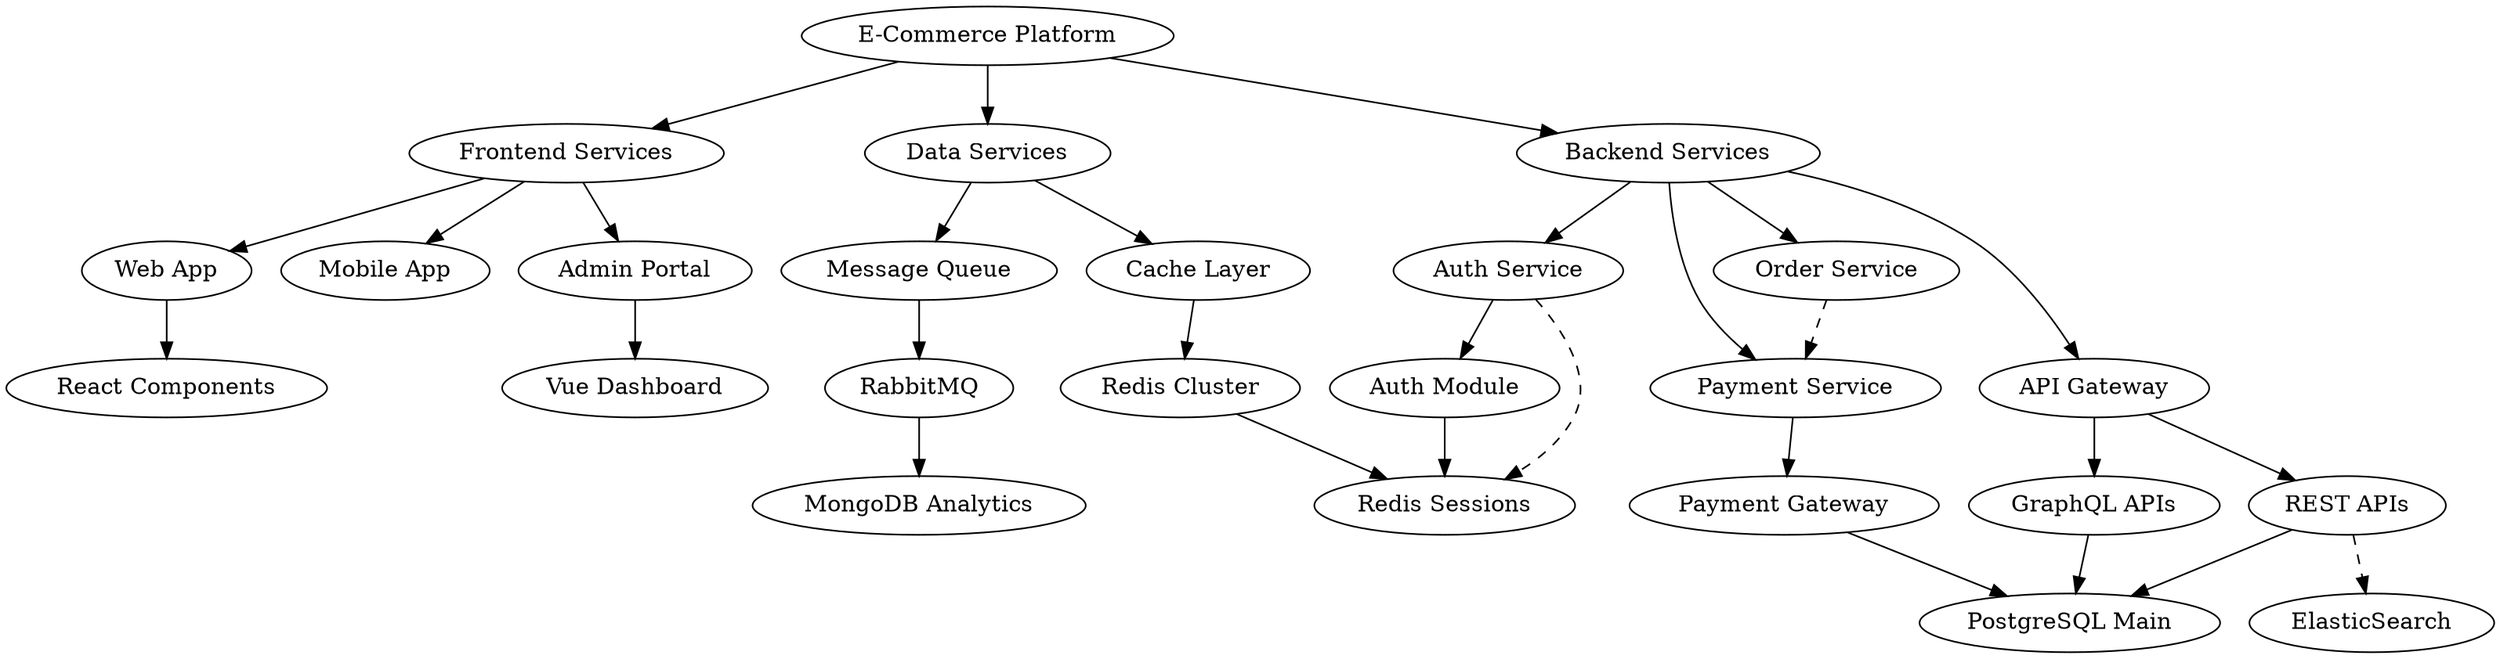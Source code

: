 digraph SoftwareArchitecture {
    // System level
    "E-Commerce Platform" [type="organization", level="4"];
    
    // Service layer
    "Frontend Services" [type="lob", level="3"];
    "Backend Services" [type="lob", level="3"];
    "Data Services" [type="lob", level="3"];
    
    // Application layer
    "Web App" [type="site", level="2"];
    "Mobile App" [type="site", level="2"];
    "Admin Portal" [type="site", level="2"];
    "API Gateway" [type="site", level="2"];
    "Auth Service" [type="site", level="2"];
    "Order Service" [type="site", level="2"];
    "Payment Service" [type="site", level="2"];
    "Cache Layer" [type="site", level="2"];
    "Message Queue" [type="site", level="2"];
    
    // Component layer
    "React Components" [type="team", level="1"];
    "Vue Dashboard" [type="team", level="1"];
    "REST APIs" [type="team", level="1"];
    "GraphQL APIs" [type="team", level="1"];
    "Auth Module" [type="team", level="1"];
    "Payment Gateway" [type="team", level="1"];
    "Redis Cluster" [type="team", level="1"];
    "RabbitMQ" [type="team", level="1"];
    
    // Database layer
    "PostgreSQL Main" [type="user", level="0"];
    "MongoDB Analytics" [type="user", level="0"];
    "ElasticSearch" [type="user", level="0"];
    "Redis Sessions" [type="user", level="0"];
    
    // Connections
    "E-Commerce Platform" -> "Frontend Services";
    "E-Commerce Platform" -> "Backend Services";
    "E-Commerce Platform" -> "Data Services";
    
    "Frontend Services" -> "Web App";
    "Frontend Services" -> "Mobile App";
    "Frontend Services" -> "Admin Portal";
    
    "Backend Services" -> "API Gateway";
    "Backend Services" -> "Auth Service";
    "Backend Services" -> "Order Service";
    "Backend Services" -> "Payment Service";
    
    "Data Services" -> "Cache Layer";
    "Data Services" -> "Message Queue";
    
    "Web App" -> "React Components";
    "Admin Portal" -> "Vue Dashboard";
    "API Gateway" -> "REST APIs";
    "API Gateway" -> "GraphQL APIs";
    "Auth Service" -> "Auth Module";
    "Payment Service" -> "Payment Gateway";
    "Cache Layer" -> "Redis Cluster";
    "Message Queue" -> "RabbitMQ";
    
    "REST APIs" -> "PostgreSQL Main";
    "GraphQL APIs" -> "PostgreSQL Main";
    "Auth Module" -> "Redis Sessions";
    "Payment Gateway" -> "PostgreSQL Main";
    "Redis Cluster" -> "Redis Sessions";
    "RabbitMQ" -> "MongoDB Analytics";
    
    // Cross-service communication
    "Order Service" -> "Payment Service" [style="dashed"];
    "Auth Service" -> "Redis Sessions" [style="dashed"];
    "REST APIs" -> "ElasticSearch" [style="dashed"];
}